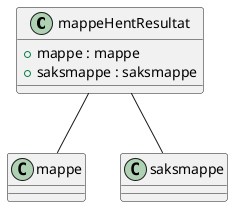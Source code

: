@startuml

class mappeHentResultat {
    +mappe : mappe
    +saksmappe : saksmappe
}
mappeHentResultat -- mappe
mappeHentResultat -- saksmappe

@enduml
